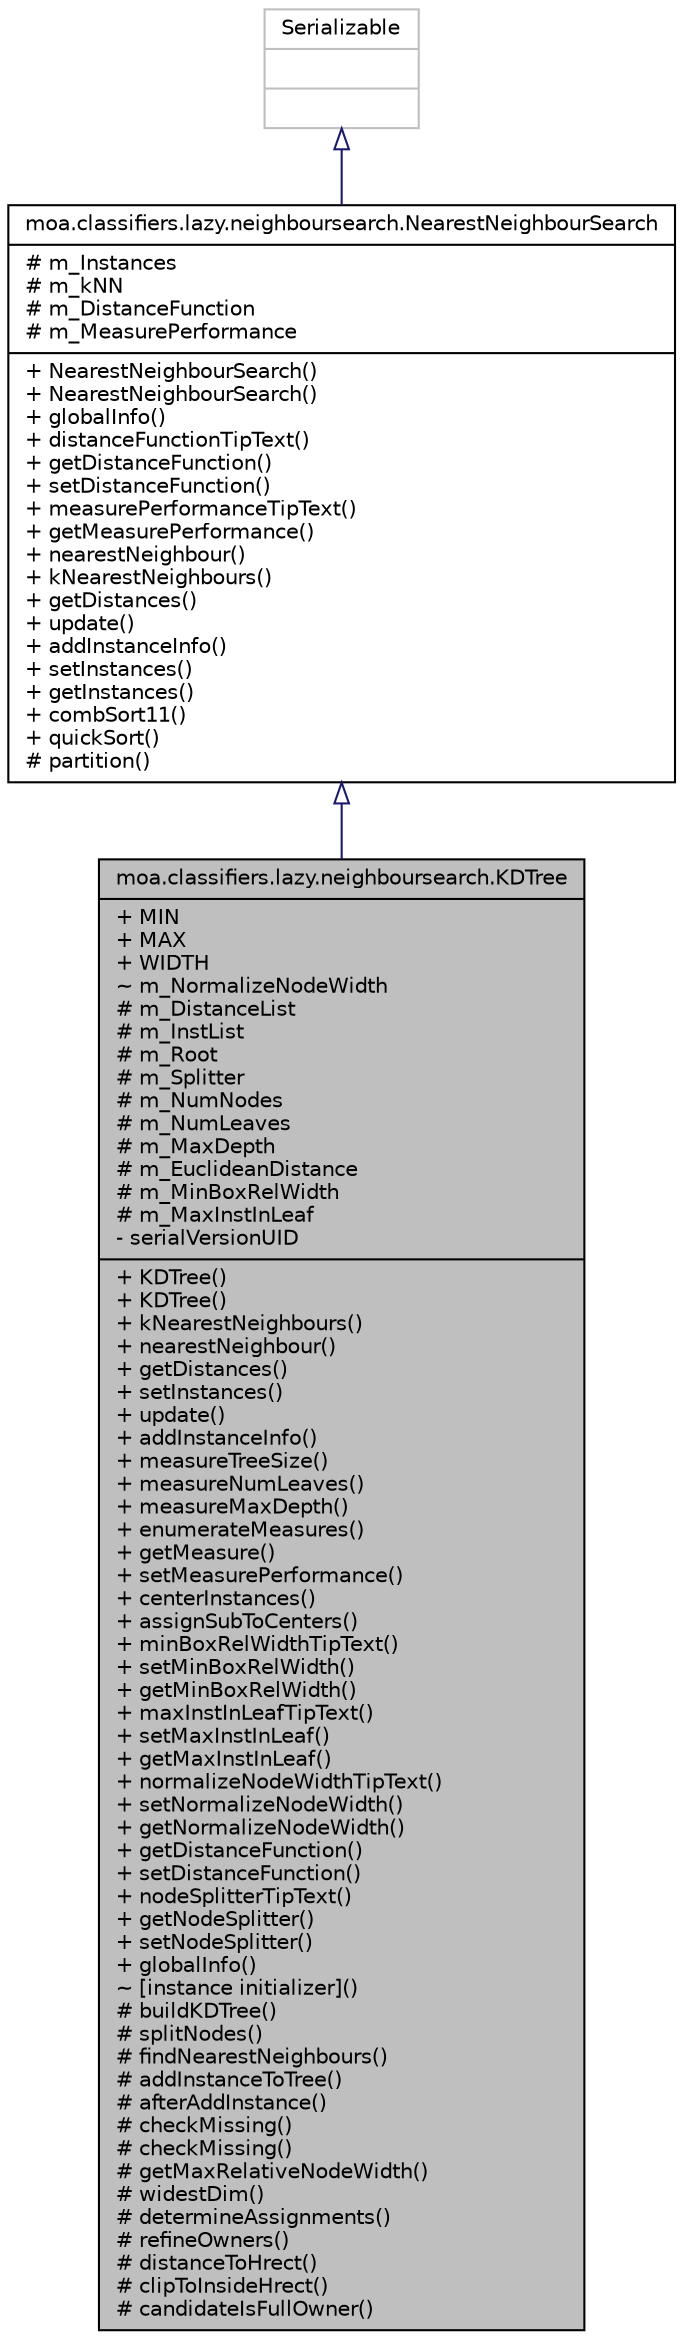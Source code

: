 digraph G
{
  edge [fontname="Helvetica",fontsize="10",labelfontname="Helvetica",labelfontsize="10"];
  node [fontname="Helvetica",fontsize="10",shape=record];
  Node1 [label="{moa.classifiers.lazy.neighboursearch.KDTree\n|+ MIN\l+ MAX\l+ WIDTH\l~ m_NormalizeNodeWidth\l# m_DistanceList\l# m_InstList\l# m_Root\l# m_Splitter\l# m_NumNodes\l# m_NumLeaves\l# m_MaxDepth\l# m_EuclideanDistance\l# m_MinBoxRelWidth\l# m_MaxInstInLeaf\l- serialVersionUID\l|+ KDTree()\l+ KDTree()\l+ kNearestNeighbours()\l+ nearestNeighbour()\l+ getDistances()\l+ setInstances()\l+ update()\l+ addInstanceInfo()\l+ measureTreeSize()\l+ measureNumLeaves()\l+ measureMaxDepth()\l+ enumerateMeasures()\l+ getMeasure()\l+ setMeasurePerformance()\l+ centerInstances()\l+ assignSubToCenters()\l+ minBoxRelWidthTipText()\l+ setMinBoxRelWidth()\l+ getMinBoxRelWidth()\l+ maxInstInLeafTipText()\l+ setMaxInstInLeaf()\l+ getMaxInstInLeaf()\l+ normalizeNodeWidthTipText()\l+ setNormalizeNodeWidth()\l+ getNormalizeNodeWidth()\l+ getDistanceFunction()\l+ setDistanceFunction()\l+ nodeSplitterTipText()\l+ getNodeSplitter()\l+ setNodeSplitter()\l+ globalInfo()\l~ [instance initializer]()\l# buildKDTree()\l# splitNodes()\l# findNearestNeighbours()\l# addInstanceToTree()\l# afterAddInstance()\l# checkMissing()\l# checkMissing()\l# getMaxRelativeNodeWidth()\l# widestDim()\l# determineAssignments()\l# refineOwners()\l# distanceToHrect()\l# clipToInsideHrect()\l# candidateIsFullOwner()\l}",height=0.2,width=0.4,color="black", fillcolor="grey75", style="filled" fontcolor="black"];
  Node2 -> Node1 [dir=back,color="midnightblue",fontsize="10",style="solid",arrowtail="empty",fontname="Helvetica"];
  Node2 [label="{moa.classifiers.lazy.neighboursearch.NearestNeighbourSearch\n|# m_Instances\l# m_kNN\l# m_DistanceFunction\l# m_MeasurePerformance\l|+ NearestNeighbourSearch()\l+ NearestNeighbourSearch()\l+ globalInfo()\l+ distanceFunctionTipText()\l+ getDistanceFunction()\l+ setDistanceFunction()\l+ measurePerformanceTipText()\l+ getMeasurePerformance()\l+ nearestNeighbour()\l+ kNearestNeighbours()\l+ getDistances()\l+ update()\l+ addInstanceInfo()\l+ setInstances()\l+ getInstances()\l+ combSort11()\l+ quickSort()\l# partition()\l}",height=0.2,width=0.4,color="black", fillcolor="white", style="filled",URL="$classmoa_1_1classifiers_1_1lazy_1_1neighboursearch_1_1NearestNeighbourSearch.html",tooltip="Abstract class for nearest neighbour search."];
  Node3 -> Node2 [dir=back,color="midnightblue",fontsize="10",style="solid",arrowtail="empty",fontname="Helvetica"];
  Node3 [label="{Serializable\n||}",height=0.2,width=0.4,color="grey75", fillcolor="white", style="filled"];
}
